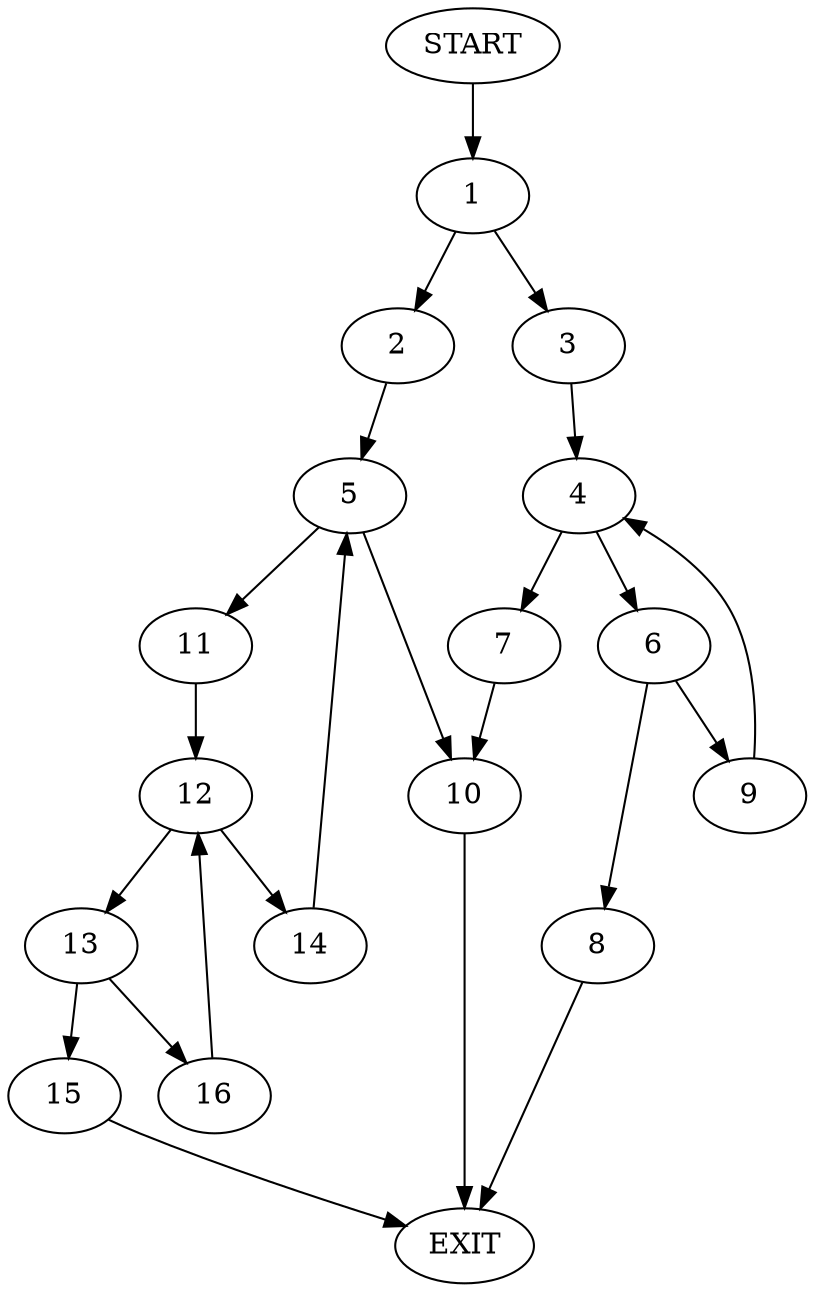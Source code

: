 digraph {
0 [label="START"]
17 [label="EXIT"]
0 -> 1
1 -> 2
1 -> 3
3 -> 4
2 -> 5
4 -> 6
4 -> 7
6 -> 8
6 -> 9
7 -> 10
9 -> 4
8 -> 17
10 -> 17
5 -> 11
5 -> 10
11 -> 12
12 -> 13
12 -> 14
13 -> 15
13 -> 16
14 -> 5
16 -> 12
15 -> 17
}
